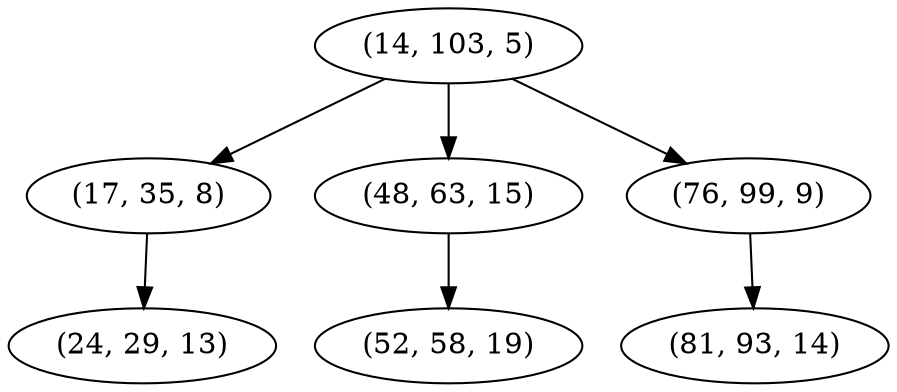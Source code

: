 digraph tree {
    "(14, 103, 5)";
    "(17, 35, 8)";
    "(24, 29, 13)";
    "(48, 63, 15)";
    "(52, 58, 19)";
    "(76, 99, 9)";
    "(81, 93, 14)";
    "(14, 103, 5)" -> "(17, 35, 8)";
    "(14, 103, 5)" -> "(48, 63, 15)";
    "(14, 103, 5)" -> "(76, 99, 9)";
    "(17, 35, 8)" -> "(24, 29, 13)";
    "(48, 63, 15)" -> "(52, 58, 19)";
    "(76, 99, 9)" -> "(81, 93, 14)";
}
